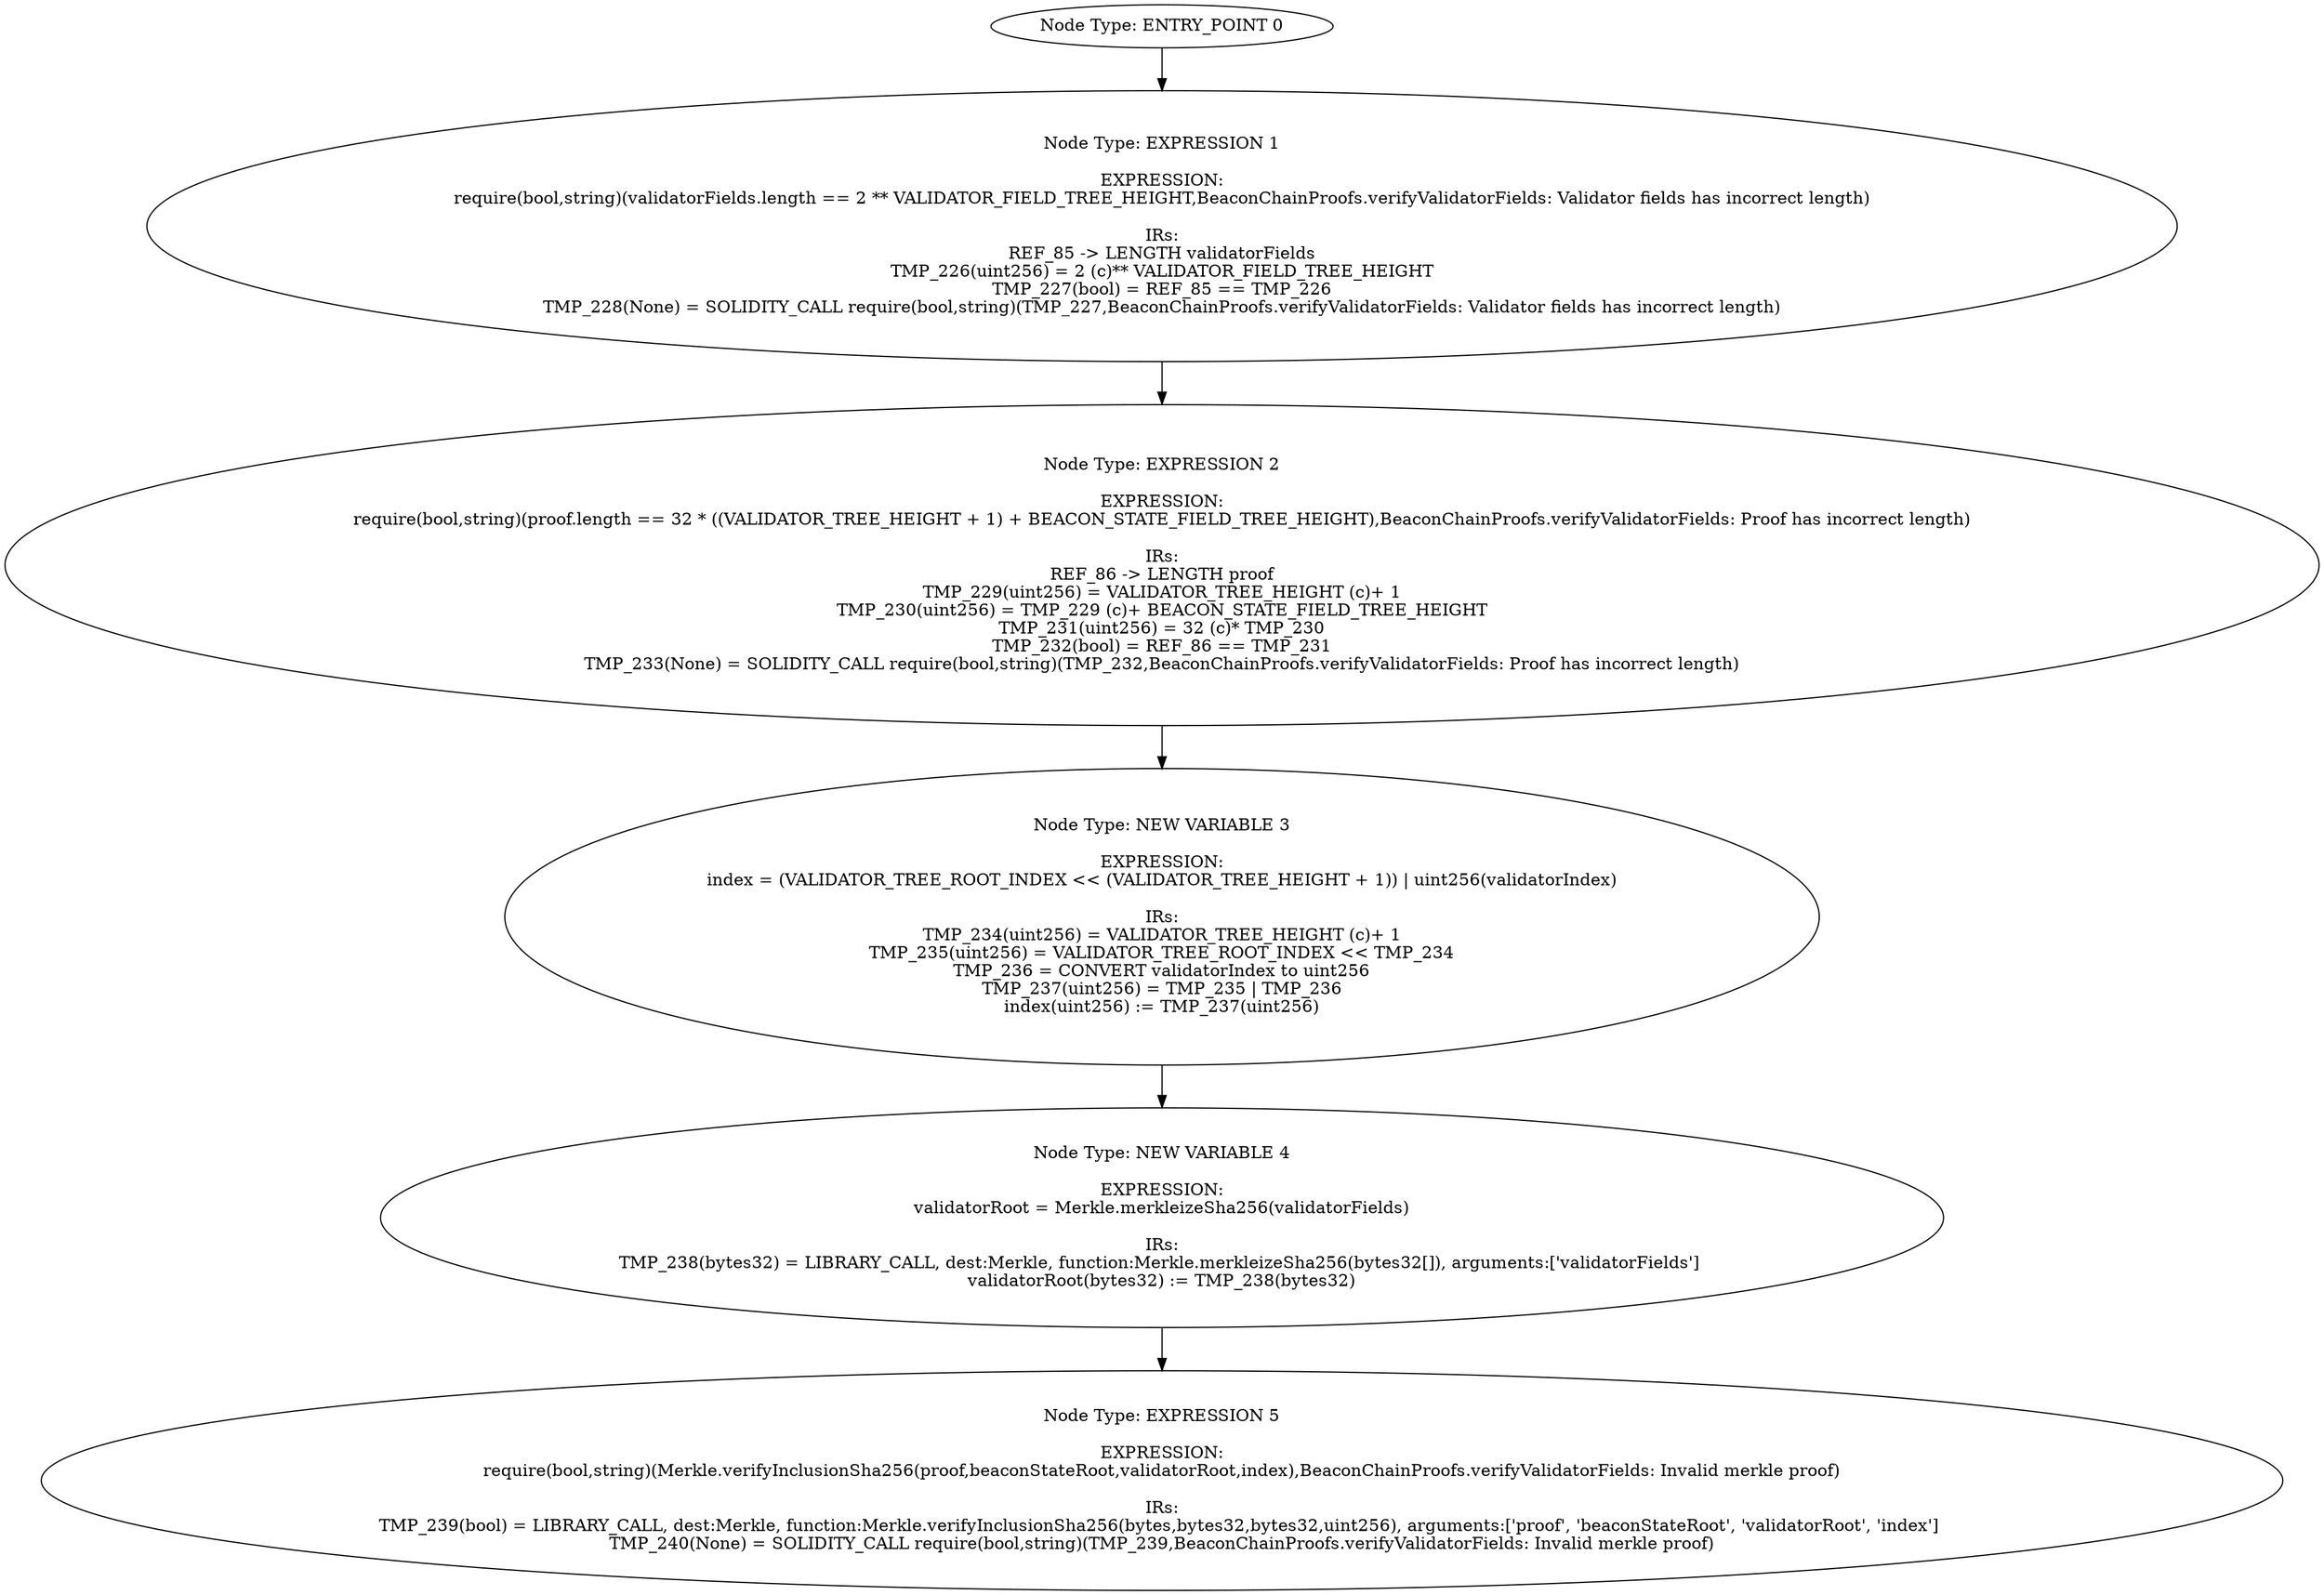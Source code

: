 digraph{
0[label="Node Type: ENTRY_POINT 0
"];
0->1;
1[label="Node Type: EXPRESSION 1

EXPRESSION:
require(bool,string)(validatorFields.length == 2 ** VALIDATOR_FIELD_TREE_HEIGHT,BeaconChainProofs.verifyValidatorFields: Validator fields has incorrect length)

IRs:
REF_85 -> LENGTH validatorFields
TMP_226(uint256) = 2 (c)** VALIDATOR_FIELD_TREE_HEIGHT
TMP_227(bool) = REF_85 == TMP_226
TMP_228(None) = SOLIDITY_CALL require(bool,string)(TMP_227,BeaconChainProofs.verifyValidatorFields: Validator fields has incorrect length)"];
1->2;
2[label="Node Type: EXPRESSION 2

EXPRESSION:
require(bool,string)(proof.length == 32 * ((VALIDATOR_TREE_HEIGHT + 1) + BEACON_STATE_FIELD_TREE_HEIGHT),BeaconChainProofs.verifyValidatorFields: Proof has incorrect length)

IRs:
REF_86 -> LENGTH proof
TMP_229(uint256) = VALIDATOR_TREE_HEIGHT (c)+ 1
TMP_230(uint256) = TMP_229 (c)+ BEACON_STATE_FIELD_TREE_HEIGHT
TMP_231(uint256) = 32 (c)* TMP_230
TMP_232(bool) = REF_86 == TMP_231
TMP_233(None) = SOLIDITY_CALL require(bool,string)(TMP_232,BeaconChainProofs.verifyValidatorFields: Proof has incorrect length)"];
2->3;
3[label="Node Type: NEW VARIABLE 3

EXPRESSION:
index = (VALIDATOR_TREE_ROOT_INDEX << (VALIDATOR_TREE_HEIGHT + 1)) | uint256(validatorIndex)

IRs:
TMP_234(uint256) = VALIDATOR_TREE_HEIGHT (c)+ 1
TMP_235(uint256) = VALIDATOR_TREE_ROOT_INDEX << TMP_234
TMP_236 = CONVERT validatorIndex to uint256
TMP_237(uint256) = TMP_235 | TMP_236
index(uint256) := TMP_237(uint256)"];
3->4;
4[label="Node Type: NEW VARIABLE 4

EXPRESSION:
validatorRoot = Merkle.merkleizeSha256(validatorFields)

IRs:
TMP_238(bytes32) = LIBRARY_CALL, dest:Merkle, function:Merkle.merkleizeSha256(bytes32[]), arguments:['validatorFields'] 
validatorRoot(bytes32) := TMP_238(bytes32)"];
4->5;
5[label="Node Type: EXPRESSION 5

EXPRESSION:
require(bool,string)(Merkle.verifyInclusionSha256(proof,beaconStateRoot,validatorRoot,index),BeaconChainProofs.verifyValidatorFields: Invalid merkle proof)

IRs:
TMP_239(bool) = LIBRARY_CALL, dest:Merkle, function:Merkle.verifyInclusionSha256(bytes,bytes32,bytes32,uint256), arguments:['proof', 'beaconStateRoot', 'validatorRoot', 'index'] 
TMP_240(None) = SOLIDITY_CALL require(bool,string)(TMP_239,BeaconChainProofs.verifyValidatorFields: Invalid merkle proof)"];
}
